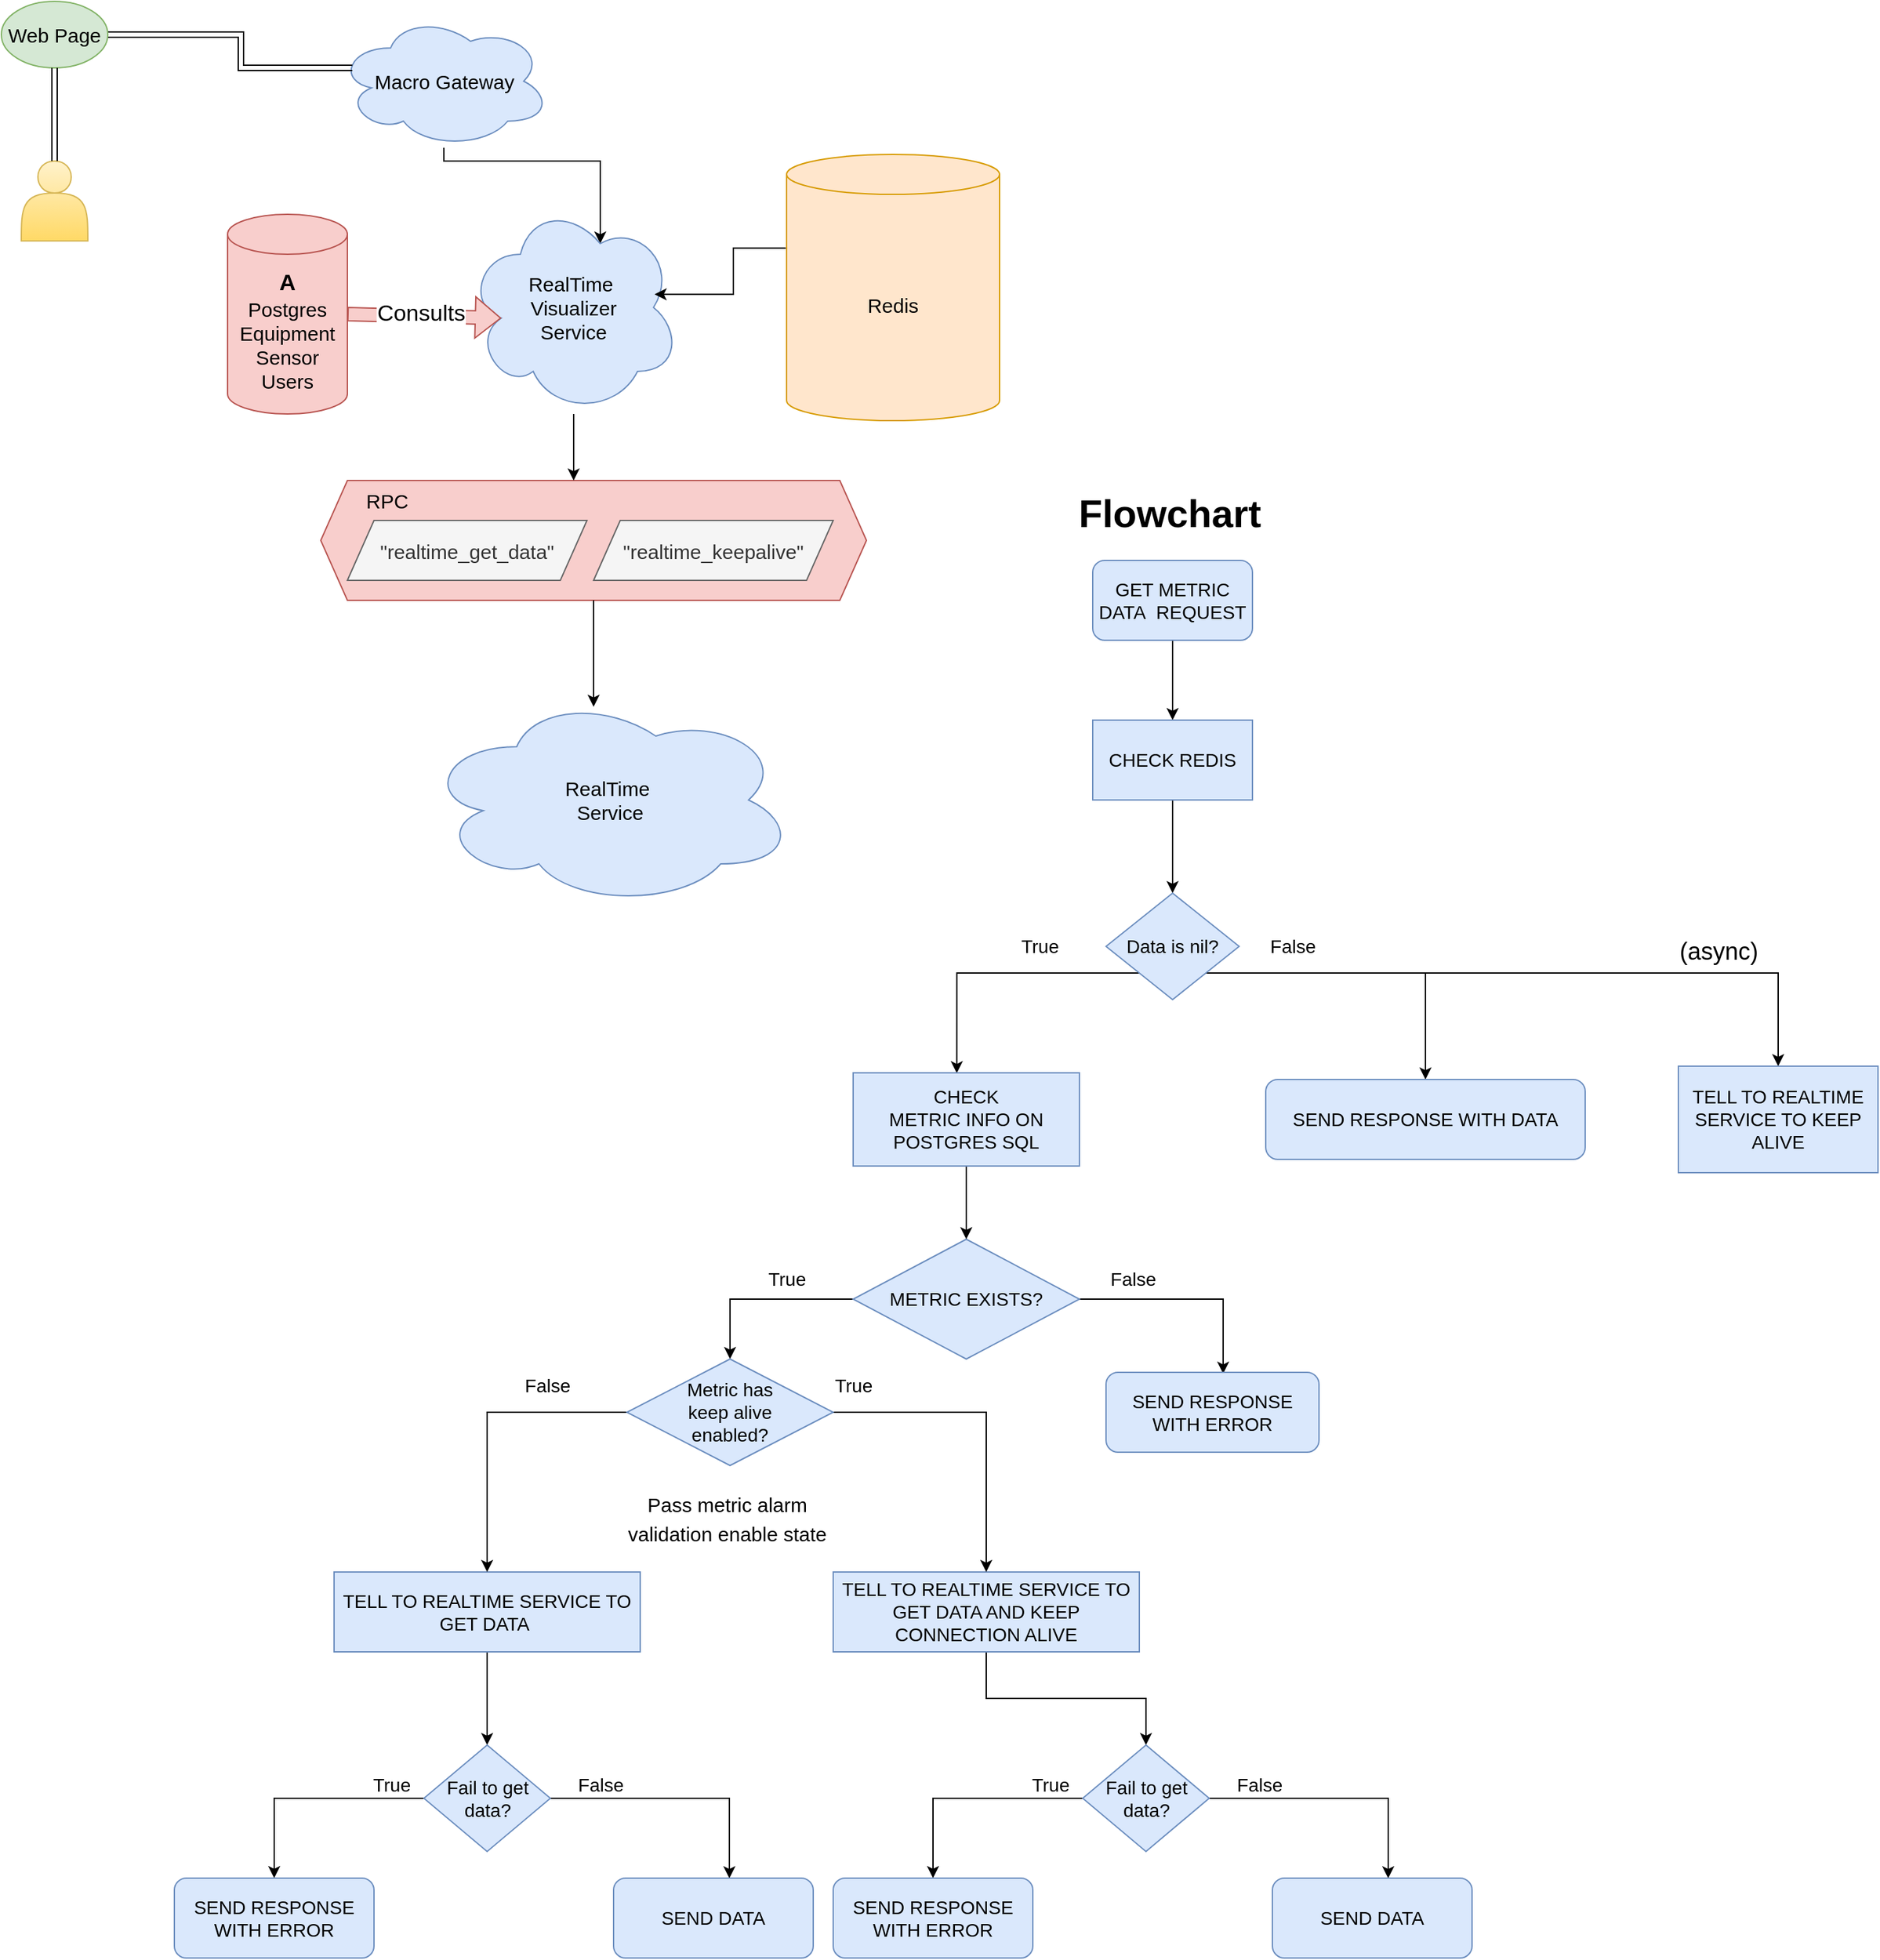 <mxfile version="20.3.3" type="device"><diagram id="2Y2YwwpxGAS-omieAczr" name="Página-1"><mxGraphModel dx="2129" dy="811" grid="1" gridSize="10" guides="1" tooltips="1" connect="1" arrows="1" fold="1" page="1" pageScale="1" pageWidth="827" pageHeight="1169" math="0" shadow="0"><root><mxCell id="0"/><mxCell id="1" parent="0"/><mxCell id="lVAYHU7hIg-ggliwE1Yp-82" value="" style="shape=hexagon;perimeter=hexagonPerimeter2;whiteSpace=wrap;html=1;fixedSize=1;fontSize=15;fillColor=#f8cecc;strokeColor=#b85450;" parent="1" vertex="1"><mxGeometry x="60" y="830" width="410" height="90" as="geometry"/></mxCell><mxCell id="lVAYHU7hIg-ggliwE1Yp-5" value="" style="shape=actor;whiteSpace=wrap;html=1;fillColor=#fff2cc;gradientColor=#ffd966;strokeColor=#d6b656;" parent="1" vertex="1"><mxGeometry x="-165" y="590" width="50" height="60" as="geometry"/></mxCell><mxCell id="pKkQ92VJcoa6MiepnX5m-1" style="edgeStyle=orthogonalEdgeStyle;rounded=0;orthogonalLoop=1;jettySize=auto;html=1;entryX=0.625;entryY=0.2;entryDx=0;entryDy=0;entryPerimeter=0;" parent="1" source="lVAYHU7hIg-ggliwE1Yp-6" target="lVAYHU7hIg-ggliwE1Yp-24" edge="1"><mxGeometry relative="1" as="geometry"><Array as="points"><mxPoint x="153" y="590"/><mxPoint x="270" y="590"/></Array></mxGeometry></mxCell><mxCell id="lVAYHU7hIg-ggliwE1Yp-6" value="&lt;font style=&quot;font-size: 15px;&quot;&gt;Macro Gateway&lt;/font&gt;" style="ellipse;shape=cloud;whiteSpace=wrap;html=1;fillColor=#dae8fc;strokeColor=#6c8ebf;" parent="1" vertex="1"><mxGeometry x="72.5" y="480" width="160" height="100" as="geometry"/></mxCell><mxCell id="lVAYHU7hIg-ggliwE1Yp-16" style="edgeStyle=orthogonalEdgeStyle;rounded=0;orthogonalLoop=1;jettySize=auto;html=1;entryX=0.07;entryY=0.4;entryDx=0;entryDy=0;entryPerimeter=0;fontSize=15;shape=link;" parent="1" source="lVAYHU7hIg-ggliwE1Yp-17" target="lVAYHU7hIg-ggliwE1Yp-6" edge="1"><mxGeometry relative="1" as="geometry"><Array as="points"><mxPoint y="495"/><mxPoint y="520"/></Array></mxGeometry></mxCell><mxCell id="lVAYHU7hIg-ggliwE1Yp-17" value="&lt;font style=&quot;font-size: 15px;&quot;&gt;Web Page&lt;/font&gt;" style="ellipse;whiteSpace=wrap;html=1;fillColor=#d5e8d4;strokeColor=#82b366;" parent="1" vertex="1"><mxGeometry x="-180" y="470" width="80" height="50" as="geometry"/></mxCell><mxCell id="lVAYHU7hIg-ggliwE1Yp-18" value="" style="endArrow=classic;startArrow=classic;html=1;rounded=0;fontSize=15;entryX=0.5;entryY=1;entryDx=0;entryDy=0;shape=link;" parent="1" source="lVAYHU7hIg-ggliwE1Yp-5" target="lVAYHU7hIg-ggliwE1Yp-17" edge="1"><mxGeometry width="50" height="50" relative="1" as="geometry"><mxPoint x="330" y="570" as="sourcePoint"/><mxPoint x="380" y="520" as="targetPoint"/></mxGeometry></mxCell><mxCell id="lVAYHU7hIg-ggliwE1Yp-101" style="edgeStyle=orthogonalEdgeStyle;rounded=0;orthogonalLoop=1;jettySize=auto;html=1;fontSize=14;" parent="1" source="lVAYHU7hIg-ggliwE1Yp-24" edge="1"><mxGeometry relative="1" as="geometry"><mxPoint x="250" y="830" as="targetPoint"/><Array as="points"><mxPoint x="250" y="829"/></Array></mxGeometry></mxCell><mxCell id="lVAYHU7hIg-ggliwE1Yp-24" value="RealTime&amp;nbsp;&lt;br&gt;Visualizer&lt;br&gt;Service" style="ellipse;shape=cloud;whiteSpace=wrap;html=1;fontSize=15;fillColor=#dae8fc;strokeColor=#6c8ebf;" parent="1" vertex="1"><mxGeometry x="170" y="620" width="160" height="160" as="geometry"/></mxCell><mxCell id="lVAYHU7hIg-ggliwE1Yp-97" style="edgeStyle=orthogonalEdgeStyle;rounded=0;orthogonalLoop=1;jettySize=auto;html=1;entryX=0.88;entryY=0.438;entryDx=0;entryDy=0;entryPerimeter=0;fontSize=14;exitX=-0.004;exitY=0.352;exitDx=0;exitDy=0;exitPerimeter=0;" parent="1" source="lVAYHU7hIg-ggliwE1Yp-25" target="lVAYHU7hIg-ggliwE1Yp-24" edge="1"><mxGeometry relative="1" as="geometry"/></mxCell><mxCell id="lVAYHU7hIg-ggliwE1Yp-25" value="Redis" style="shape=cylinder3;whiteSpace=wrap;html=1;boundedLbl=1;backgroundOutline=1;size=15;fontSize=15;fillColor=#ffe6cc;strokeColor=#d79b00;" parent="1" vertex="1"><mxGeometry x="410" y="585" width="160" height="200" as="geometry"/></mxCell><mxCell id="lVAYHU7hIg-ggliwE1Yp-72" value="&lt;font style=&quot;font-size: 17px;&quot;&gt;&lt;b&gt;A&lt;/b&gt;&lt;/font&gt;&lt;br&gt;Postgres&lt;br&gt;Equipment&lt;br&gt;Sensor&lt;br&gt;Users" style="shape=cylinder3;whiteSpace=wrap;html=1;boundedLbl=1;backgroundOutline=1;size=15;fontSize=15;fillColor=#f8cecc;strokeColor=#b85450;" parent="1" vertex="1"><mxGeometry x="-10" y="630" width="90" height="150" as="geometry"/></mxCell><mxCell id="lVAYHU7hIg-ggliwE1Yp-73" value="" style="shape=flexArrow;endArrow=classic;html=1;rounded=0;fontSize=17;entryX=0.16;entryY=0.55;entryDx=0;entryDy=0;entryPerimeter=0;exitX=1;exitY=0.5;exitDx=0;exitDy=0;exitPerimeter=0;fillColor=#f8cecc;strokeColor=#b85450;" parent="1" source="lVAYHU7hIg-ggliwE1Yp-72" target="lVAYHU7hIg-ggliwE1Yp-24" edge="1"><mxGeometry width="50" height="50" relative="1" as="geometry"><mxPoint x="5" y="685" as="sourcePoint"/><mxPoint x="55" y="635" as="targetPoint"/></mxGeometry></mxCell><mxCell id="lVAYHU7hIg-ggliwE1Yp-74" value="Consults" style="edgeLabel;html=1;align=center;verticalAlign=middle;resizable=0;points=[];fontSize=17;" parent="lVAYHU7hIg-ggliwE1Yp-73" vertex="1" connectable="0"><mxGeometry x="-0.461" relative="1" as="geometry"><mxPoint x="24" y="-1" as="offset"/></mxGeometry></mxCell><mxCell id="lVAYHU7hIg-ggliwE1Yp-94" style="edgeStyle=orthogonalEdgeStyle;rounded=0;orthogonalLoop=1;jettySize=auto;html=1;exitX=0.5;exitY=1;exitDx=0;exitDy=0;fontSize=14;" parent="1" source="lVAYHU7hIg-ggliwE1Yp-82" edge="1"><mxGeometry relative="1" as="geometry"><mxPoint x="99.685" y="905" as="sourcePoint"/><mxPoint x="265" y="1000" as="targetPoint"/><Array as="points"><mxPoint x="265" y="1000"/></Array></mxGeometry></mxCell><mxCell id="lVAYHU7hIg-ggliwE1Yp-87" value="RealTime&amp;nbsp;&lt;br&gt;Service" style="ellipse;shape=cloud;whiteSpace=wrap;html=1;fontSize=15;fillColor=#dae8fc;strokeColor=#6c8ebf;" parent="1" vertex="1"><mxGeometry x="137.5" y="990" width="278.75" height="160" as="geometry"/></mxCell><mxCell id="lVAYHU7hIg-ggliwE1Yp-92" value="RPC" style="text;html=1;strokeColor=none;fillColor=none;align=center;verticalAlign=middle;whiteSpace=wrap;rounded=0;fontSize=15;" parent="1" vertex="1"><mxGeometry x="80" y="830" width="60" height="30" as="geometry"/></mxCell><mxCell id="lVAYHU7hIg-ggliwE1Yp-99" value="&quot;realtime_get_data&quot;" style="shape=parallelogram;perimeter=parallelogramPerimeter;whiteSpace=wrap;html=1;fixedSize=1;fontSize=15;fillColor=#f5f5f5;fontColor=#333333;strokeColor=#666666;" parent="1" vertex="1"><mxGeometry x="80" y="860" width="180" height="45" as="geometry"/></mxCell><mxCell id="lVAYHU7hIg-ggliwE1Yp-110" style="edgeStyle=orthogonalEdgeStyle;rounded=0;orthogonalLoop=1;jettySize=auto;html=1;entryX=0.5;entryY=0;entryDx=0;entryDy=0;fontSize=14;" parent="1" source="lVAYHU7hIg-ggliwE1Yp-108" target="lVAYHU7hIg-ggliwE1Yp-109" edge="1"><mxGeometry relative="1" as="geometry"/></mxCell><mxCell id="lVAYHU7hIg-ggliwE1Yp-108" value="GET METRIC DATA&amp;nbsp; REQUEST" style="rounded=1;whiteSpace=wrap;html=1;fontSize=14;fillColor=#dae8fc;strokeColor=#6c8ebf;glass=0;" parent="1" vertex="1"><mxGeometry x="640" y="890" width="120" height="60" as="geometry"/></mxCell><mxCell id="lVAYHU7hIg-ggliwE1Yp-147" style="edgeStyle=orthogonalEdgeStyle;rounded=0;orthogonalLoop=1;jettySize=auto;html=1;entryX=0.5;entryY=0;entryDx=0;entryDy=0;fontSize=14;" parent="1" source="lVAYHU7hIg-ggliwE1Yp-109" target="lVAYHU7hIg-ggliwE1Yp-112" edge="1"><mxGeometry relative="1" as="geometry"/></mxCell><mxCell id="lVAYHU7hIg-ggliwE1Yp-109" value="CHECK REDIS" style="rounded=0;whiteSpace=wrap;html=1;fontSize=14;fillColor=#dae8fc;strokeColor=#6c8ebf;" parent="1" vertex="1"><mxGeometry x="640" y="1010" width="120" height="60" as="geometry"/></mxCell><mxCell id="lVAYHU7hIg-ggliwE1Yp-114" style="edgeStyle=orthogonalEdgeStyle;rounded=0;orthogonalLoop=1;jettySize=auto;html=1;exitX=1;exitY=1;exitDx=0;exitDy=0;fontSize=14;" parent="1" source="lVAYHU7hIg-ggliwE1Yp-112" target="lVAYHU7hIg-ggliwE1Yp-113" edge="1"><mxGeometry relative="1" as="geometry"/></mxCell><mxCell id="lVAYHU7hIg-ggliwE1Yp-119" style="edgeStyle=orthogonalEdgeStyle;rounded=0;orthogonalLoop=1;jettySize=auto;html=1;exitX=1;exitY=1;exitDx=0;exitDy=0;entryX=0.5;entryY=0;entryDx=0;entryDy=0;fontSize=14;" parent="1" source="lVAYHU7hIg-ggliwE1Yp-112" target="lVAYHU7hIg-ggliwE1Yp-118" edge="1"><mxGeometry relative="1" as="geometry"><Array as="points"><mxPoint x="1155" y="1200"/></Array></mxGeometry></mxCell><mxCell id="lVAYHU7hIg-ggliwE1Yp-120" style="edgeStyle=orthogonalEdgeStyle;rounded=0;orthogonalLoop=1;jettySize=auto;html=1;exitX=0;exitY=1;exitDx=0;exitDy=0;entryX=0.458;entryY=0.004;entryDx=0;entryDy=0;fontSize=14;entryPerimeter=0;" parent="1" source="lVAYHU7hIg-ggliwE1Yp-112" target="lVAYHU7hIg-ggliwE1Yp-128" edge="1"><mxGeometry relative="1" as="geometry"><mxPoint x="515" y="1265" as="targetPoint"/></mxGeometry></mxCell><mxCell id="lVAYHU7hIg-ggliwE1Yp-112" value="Data is nil?" style="rhombus;whiteSpace=wrap;html=1;glass=0;fontSize=14;fillColor=#dae8fc;strokeColor=#6c8ebf;" parent="1" vertex="1"><mxGeometry x="650" y="1140" width="100" height="80" as="geometry"/></mxCell><mxCell id="lVAYHU7hIg-ggliwE1Yp-113" value="SEND RESPONSE WITH DATA" style="rounded=1;whiteSpace=wrap;html=1;glass=0;fontSize=14;fillColor=#dae8fc;strokeColor=#6c8ebf;" parent="1" vertex="1"><mxGeometry x="770" y="1280" width="240" height="60" as="geometry"/></mxCell><mxCell id="lVAYHU7hIg-ggliwE1Yp-118" value="TELL TO REALTIME SERVICE TO KEEP ALIVE" style="rounded=0;whiteSpace=wrap;html=1;glass=0;fontSize=14;fillColor=#dae8fc;strokeColor=#6c8ebf;" parent="1" vertex="1"><mxGeometry x="1080" y="1270" width="150" height="80" as="geometry"/></mxCell><mxCell id="lVAYHU7hIg-ggliwE1Yp-123" value="False" style="text;html=1;align=center;verticalAlign=middle;resizable=0;points=[];autosize=1;strokeColor=none;fillColor=none;fontSize=14;" parent="1" vertex="1"><mxGeometry x="760" y="1165" width="60" height="30" as="geometry"/></mxCell><mxCell id="lVAYHU7hIg-ggliwE1Yp-124" value="True" style="text;html=1;align=center;verticalAlign=middle;resizable=0;points=[];autosize=1;strokeColor=none;fillColor=none;fontSize=14;" parent="1" vertex="1"><mxGeometry x="575" y="1165" width="50" height="30" as="geometry"/></mxCell><mxCell id="lVAYHU7hIg-ggliwE1Yp-160" style="edgeStyle=orthogonalEdgeStyle;rounded=0;orthogonalLoop=1;jettySize=auto;html=1;exitX=0.5;exitY=1;exitDx=0;exitDy=0;entryX=0.5;entryY=0;entryDx=0;entryDy=0;fontSize=14;" parent="1" source="lVAYHU7hIg-ggliwE1Yp-125" target="lVAYHU7hIg-ggliwE1Yp-155" edge="1"><mxGeometry relative="1" as="geometry"/></mxCell><mxCell id="lVAYHU7hIg-ggliwE1Yp-125" value="TELL TO REALTIME SERVICE TO&lt;br&gt;GET DATA AND KEEP CONNECTION ALIVE" style="rounded=0;whiteSpace=wrap;html=1;glass=0;fontSize=14;fillColor=#dae8fc;strokeColor=#6c8ebf;" parent="1" vertex="1"><mxGeometry x="445" y="1650" width="230" height="60" as="geometry"/></mxCell><mxCell id="lVAYHU7hIg-ggliwE1Yp-141" value="" style="edgeStyle=orthogonalEdgeStyle;rounded=0;orthogonalLoop=1;jettySize=auto;html=1;fontSize=14;" parent="1" source="lVAYHU7hIg-ggliwE1Yp-126" target="lVAYHU7hIg-ggliwE1Yp-140" edge="1"><mxGeometry relative="1" as="geometry"/></mxCell><mxCell id="lVAYHU7hIg-ggliwE1Yp-126" value="TELL TO REALTIME SERVICE TO&lt;br&gt;GET DATA&amp;nbsp;" style="rounded=0;whiteSpace=wrap;html=1;glass=0;fontSize=14;fillColor=#dae8fc;strokeColor=#6c8ebf;" parent="1" vertex="1"><mxGeometry x="70" y="1650" width="230" height="60" as="geometry"/></mxCell><mxCell id="lVAYHU7hIg-ggliwE1Yp-133" style="edgeStyle=orthogonalEdgeStyle;rounded=0;orthogonalLoop=1;jettySize=auto;html=1;exitX=1;exitY=0.5;exitDx=0;exitDy=0;entryX=0.55;entryY=0.017;entryDx=0;entryDy=0;entryPerimeter=0;fontSize=14;" parent="1" source="lVAYHU7hIg-ggliwE1Yp-127" target="lVAYHU7hIg-ggliwE1Yp-132" edge="1"><mxGeometry relative="1" as="geometry"/></mxCell><mxCell id="lVAYHU7hIg-ggliwE1Yp-136" style="edgeStyle=orthogonalEdgeStyle;rounded=0;orthogonalLoop=1;jettySize=auto;html=1;exitX=0;exitY=0.5;exitDx=0;exitDy=0;entryX=0.5;entryY=0;entryDx=0;entryDy=0;fontSize=14;" parent="1" source="lVAYHU7hIg-ggliwE1Yp-127" target="lVAYHU7hIg-ggliwE1Yp-135" edge="1"><mxGeometry relative="1" as="geometry"/></mxCell><mxCell id="lVAYHU7hIg-ggliwE1Yp-127" value="METRIC EXISTS?" style="rhombus;whiteSpace=wrap;html=1;glass=0;fontSize=14;fillColor=#dae8fc;strokeColor=#6c8ebf;" parent="1" vertex="1"><mxGeometry x="460" y="1400" width="170" height="90" as="geometry"/></mxCell><mxCell id="lVAYHU7hIg-ggliwE1Yp-129" style="edgeStyle=orthogonalEdgeStyle;rounded=0;orthogonalLoop=1;jettySize=auto;html=1;entryX=0.5;entryY=0;entryDx=0;entryDy=0;fontSize=14;" parent="1" source="lVAYHU7hIg-ggliwE1Yp-128" target="lVAYHU7hIg-ggliwE1Yp-127" edge="1"><mxGeometry relative="1" as="geometry"/></mxCell><mxCell id="lVAYHU7hIg-ggliwE1Yp-128" value="CHECK&lt;br&gt;METRIC INFO ON POSTGRES SQL" style="rounded=0;whiteSpace=wrap;html=1;glass=0;fontSize=14;fillColor=#dae8fc;strokeColor=#6c8ebf;" parent="1" vertex="1"><mxGeometry x="460" y="1275" width="170" height="70" as="geometry"/></mxCell><mxCell id="lVAYHU7hIg-ggliwE1Yp-132" value="SEND RESPONSE WITH ERROR" style="rounded=1;whiteSpace=wrap;html=1;glass=0;fontSize=14;fillColor=#dae8fc;strokeColor=#6c8ebf;" parent="1" vertex="1"><mxGeometry x="650" y="1500" width="160" height="60" as="geometry"/></mxCell><mxCell id="lVAYHU7hIg-ggliwE1Yp-134" value="False" style="text;html=1;align=center;verticalAlign=middle;resizable=0;points=[];autosize=1;strokeColor=none;fillColor=none;fontSize=14;" parent="1" vertex="1"><mxGeometry x="640" y="1415" width="60" height="30" as="geometry"/></mxCell><mxCell id="lVAYHU7hIg-ggliwE1Yp-138" style="edgeStyle=orthogonalEdgeStyle;rounded=0;orthogonalLoop=1;jettySize=auto;html=1;entryX=0.5;entryY=0;entryDx=0;entryDy=0;fontSize=14;exitX=0;exitY=0.5;exitDx=0;exitDy=0;" parent="1" source="lVAYHU7hIg-ggliwE1Yp-135" target="lVAYHU7hIg-ggliwE1Yp-126" edge="1"><mxGeometry relative="1" as="geometry"/></mxCell><mxCell id="lVAYHU7hIg-ggliwE1Yp-151" style="edgeStyle=orthogonalEdgeStyle;rounded=0;orthogonalLoop=1;jettySize=auto;html=1;exitX=1;exitY=0.5;exitDx=0;exitDy=0;fontSize=14;" parent="1" source="lVAYHU7hIg-ggliwE1Yp-135" target="lVAYHU7hIg-ggliwE1Yp-125" edge="1"><mxGeometry relative="1" as="geometry"/></mxCell><mxCell id="lVAYHU7hIg-ggliwE1Yp-135" value="Metric has &lt;br&gt;keep alive &lt;br&gt;enabled?" style="rhombus;whiteSpace=wrap;html=1;glass=0;fontSize=14;fillColor=#dae8fc;strokeColor=#6c8ebf;" parent="1" vertex="1"><mxGeometry x="290" y="1490" width="155" height="80" as="geometry"/></mxCell><mxCell id="lVAYHU7hIg-ggliwE1Yp-137" value="True" style="text;html=1;align=center;verticalAlign=middle;resizable=0;points=[];autosize=1;strokeColor=none;fillColor=none;fontSize=14;" parent="1" vertex="1"><mxGeometry x="385" y="1415" width="50" height="30" as="geometry"/></mxCell><mxCell id="lVAYHU7hIg-ggliwE1Yp-139" value="False" style="text;html=1;align=center;verticalAlign=middle;resizable=0;points=[];autosize=1;strokeColor=none;fillColor=none;fontSize=14;" parent="1" vertex="1"><mxGeometry x="200" y="1495" width="60" height="30" as="geometry"/></mxCell><mxCell id="lVAYHU7hIg-ggliwE1Yp-145" style="edgeStyle=orthogonalEdgeStyle;rounded=0;orthogonalLoop=1;jettySize=auto;html=1;exitX=0;exitY=0.5;exitDx=0;exitDy=0;entryX=0.5;entryY=0;entryDx=0;entryDy=0;fontSize=14;" parent="1" source="lVAYHU7hIg-ggliwE1Yp-140" target="lVAYHU7hIg-ggliwE1Yp-144" edge="1"><mxGeometry relative="1" as="geometry"/></mxCell><mxCell id="lVAYHU7hIg-ggliwE1Yp-149" style="edgeStyle=orthogonalEdgeStyle;rounded=0;orthogonalLoop=1;jettySize=auto;html=1;exitX=1;exitY=0.5;exitDx=0;exitDy=0;entryX=0.58;entryY=0.002;entryDx=0;entryDy=0;entryPerimeter=0;fontSize=14;" parent="1" source="lVAYHU7hIg-ggliwE1Yp-140" target="lVAYHU7hIg-ggliwE1Yp-148" edge="1"><mxGeometry relative="1" as="geometry"/></mxCell><mxCell id="lVAYHU7hIg-ggliwE1Yp-140" value="Fail to get data?" style="rhombus;whiteSpace=wrap;html=1;fontSize=14;fillColor=#dae8fc;strokeColor=#6c8ebf;rounded=0;glass=0;" parent="1" vertex="1"><mxGeometry x="137.5" y="1780" width="95" height="80" as="geometry"/></mxCell><mxCell id="lVAYHU7hIg-ggliwE1Yp-144" value="SEND RESPONSE WITH ERROR" style="rounded=1;whiteSpace=wrap;html=1;glass=0;fontSize=14;fillColor=#dae8fc;strokeColor=#6c8ebf;" parent="1" vertex="1"><mxGeometry x="-50" y="1880" width="150" height="60" as="geometry"/></mxCell><mxCell id="lVAYHU7hIg-ggliwE1Yp-146" value="True" style="text;html=1;align=center;verticalAlign=middle;resizable=0;points=[];autosize=1;strokeColor=none;fillColor=none;fontSize=14;" parent="1" vertex="1"><mxGeometry x="87.5" y="1795" width="50" height="30" as="geometry"/></mxCell><mxCell id="lVAYHU7hIg-ggliwE1Yp-148" value="SEND DATA" style="rounded=1;whiteSpace=wrap;html=1;glass=0;fontSize=14;fillColor=#dae8fc;strokeColor=#6c8ebf;" parent="1" vertex="1"><mxGeometry x="280" y="1880" width="150" height="60" as="geometry"/></mxCell><mxCell id="lVAYHU7hIg-ggliwE1Yp-150" value="False" style="text;html=1;align=center;verticalAlign=middle;resizable=0;points=[];autosize=1;strokeColor=none;fillColor=none;fontSize=14;" parent="1" vertex="1"><mxGeometry x="240" y="1795" width="60" height="30" as="geometry"/></mxCell><mxCell id="lVAYHU7hIg-ggliwE1Yp-152" value="True" style="text;html=1;align=center;verticalAlign=middle;resizable=0;points=[];autosize=1;strokeColor=none;fillColor=none;fontSize=14;" parent="1" vertex="1"><mxGeometry x="435" y="1495" width="50" height="30" as="geometry"/></mxCell><mxCell id="lVAYHU7hIg-ggliwE1Yp-153" style="edgeStyle=orthogonalEdgeStyle;rounded=0;orthogonalLoop=1;jettySize=auto;html=1;exitX=0;exitY=0.5;exitDx=0;exitDy=0;entryX=0.5;entryY=0;entryDx=0;entryDy=0;fontSize=14;" parent="1" source="lVAYHU7hIg-ggliwE1Yp-155" target="lVAYHU7hIg-ggliwE1Yp-156" edge="1"><mxGeometry relative="1" as="geometry"/></mxCell><mxCell id="lVAYHU7hIg-ggliwE1Yp-154" style="edgeStyle=orthogonalEdgeStyle;rounded=0;orthogonalLoop=1;jettySize=auto;html=1;exitX=1;exitY=0.5;exitDx=0;exitDy=0;entryX=0.58;entryY=0.002;entryDx=0;entryDy=0;entryPerimeter=0;fontSize=14;" parent="1" source="lVAYHU7hIg-ggliwE1Yp-155" target="lVAYHU7hIg-ggliwE1Yp-158" edge="1"><mxGeometry relative="1" as="geometry"/></mxCell><mxCell id="lVAYHU7hIg-ggliwE1Yp-155" value="Fail to get data?" style="rhombus;whiteSpace=wrap;html=1;fontSize=14;fillColor=#dae8fc;strokeColor=#6c8ebf;rounded=0;glass=0;" parent="1" vertex="1"><mxGeometry x="632.5" y="1780" width="95" height="80" as="geometry"/></mxCell><mxCell id="lVAYHU7hIg-ggliwE1Yp-156" value="SEND RESPONSE WITH ERROR" style="rounded=1;whiteSpace=wrap;html=1;glass=0;fontSize=14;fillColor=#dae8fc;strokeColor=#6c8ebf;" parent="1" vertex="1"><mxGeometry x="445" y="1880" width="150" height="60" as="geometry"/></mxCell><mxCell id="lVAYHU7hIg-ggliwE1Yp-157" value="True" style="text;html=1;align=center;verticalAlign=middle;resizable=0;points=[];autosize=1;strokeColor=none;fillColor=none;fontSize=14;" parent="1" vertex="1"><mxGeometry x="582.5" y="1795" width="50" height="30" as="geometry"/></mxCell><mxCell id="lVAYHU7hIg-ggliwE1Yp-158" value="SEND DATA" style="rounded=1;whiteSpace=wrap;html=1;glass=0;fontSize=14;fillColor=#dae8fc;strokeColor=#6c8ebf;" parent="1" vertex="1"><mxGeometry x="775" y="1880" width="150" height="60" as="geometry"/></mxCell><mxCell id="lVAYHU7hIg-ggliwE1Yp-159" value="False" style="text;html=1;align=center;verticalAlign=middle;resizable=0;points=[];autosize=1;strokeColor=none;fillColor=none;fontSize=14;" parent="1" vertex="1"><mxGeometry x="735" y="1795" width="60" height="30" as="geometry"/></mxCell><mxCell id="lVAYHU7hIg-ggliwE1Yp-161" value="&lt;font style=&quot;font-size: 29px;&quot;&gt;&lt;b&gt;Flowchart&lt;/b&gt;&lt;/font&gt;" style="text;html=1;strokeColor=none;fillColor=none;align=center;verticalAlign=middle;whiteSpace=wrap;rounded=0;glass=0;fontSize=14;" parent="1" vertex="1"><mxGeometry x="667.5" y="840" width="60" height="30" as="geometry"/></mxCell><mxCell id="lVAYHU7hIg-ggliwE1Yp-164" value="&lt;font style=&quot;font-size: 18px;&quot;&gt;(async)&lt;/font&gt;" style="text;html=1;align=center;verticalAlign=middle;resizable=0;points=[];autosize=1;strokeColor=none;fillColor=none;fontSize=29;" parent="1" vertex="1"><mxGeometry x="1070" y="1155" width="80" height="50" as="geometry"/></mxCell><mxCell id="lVAYHU7hIg-ggliwE1Yp-165" value="&quot;realtime_keepalive&quot;" style="shape=parallelogram;perimeter=parallelogramPerimeter;whiteSpace=wrap;html=1;fixedSize=1;fontSize=15;fillColor=#f5f5f5;fontColor=#333333;strokeColor=#666666;" parent="1" vertex="1"><mxGeometry x="265" y="860" width="180" height="45" as="geometry"/></mxCell><mxCell id="lVAYHU7hIg-ggliwE1Yp-166" value="&lt;font style=&quot;font-size: 15px;&quot;&gt;Pass metric alarm &lt;br&gt;validation enable state&lt;/font&gt;" style="text;html=1;align=center;verticalAlign=middle;resizable=0;points=[];autosize=1;strokeColor=none;fillColor=none;fontSize=18;" parent="1" vertex="1"><mxGeometry x="280" y="1580" width="170" height="60" as="geometry"/></mxCell></root></mxGraphModel></diagram></mxfile>